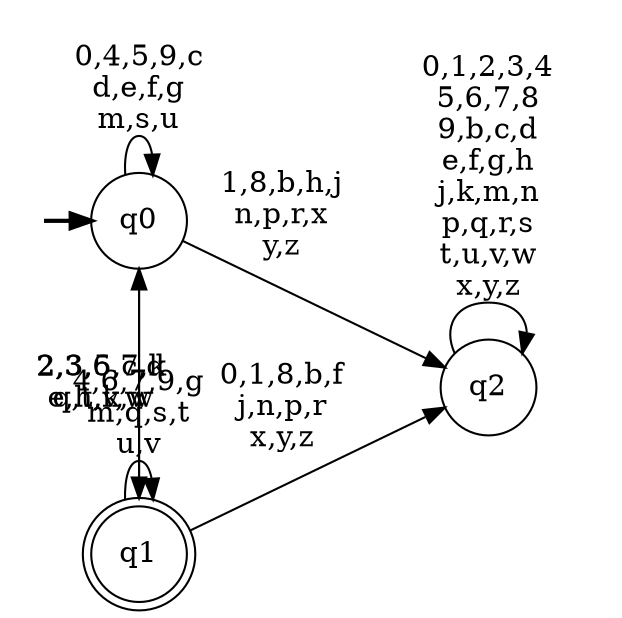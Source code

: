 digraph BlueStar {
__start0 [style = invis, shape = none, label = "", width = 0, height = 0];

rankdir=LR;
size="8,5";

s0 [style="filled", color="black", fillcolor="white" shape="circle", label="q0"];
s1 [style="rounded,filled", color="black", fillcolor="white" shape="doublecircle", label="q1"];
s2 [style="filled", color="black", fillcolor="white" shape="circle", label="q2"];
subgraph cluster_main { 
	graph [pad=".75", ranksep="0.15", nodesep="0.15"];
	 style=invis; 
	__start0 -> s0 [penwidth=2];
}
s0 -> s0 [label="0,4,5,9,c\nd,e,f,g\nm,s,u"];
s0 -> s1 [label="2,3,6,7,k\nq,t,v,w"];
s0 -> s2 [label="1,8,b,h,j\nn,p,r,x\ny,z"];
s1 -> s0 [label="2,3,5,c,d\ne,h,k,w"];
s1 -> s1 [label="4,6,7,9,g\nm,q,s,t\nu,v"];
s1 -> s2 [label="0,1,8,b,f\nj,n,p,r\nx,y,z"];
s2 -> s2 [label="0,1,2,3,4\n5,6,7,8\n9,b,c,d\ne,f,g,h\nj,k,m,n\np,q,r,s\nt,u,v,w\nx,y,z"];

}